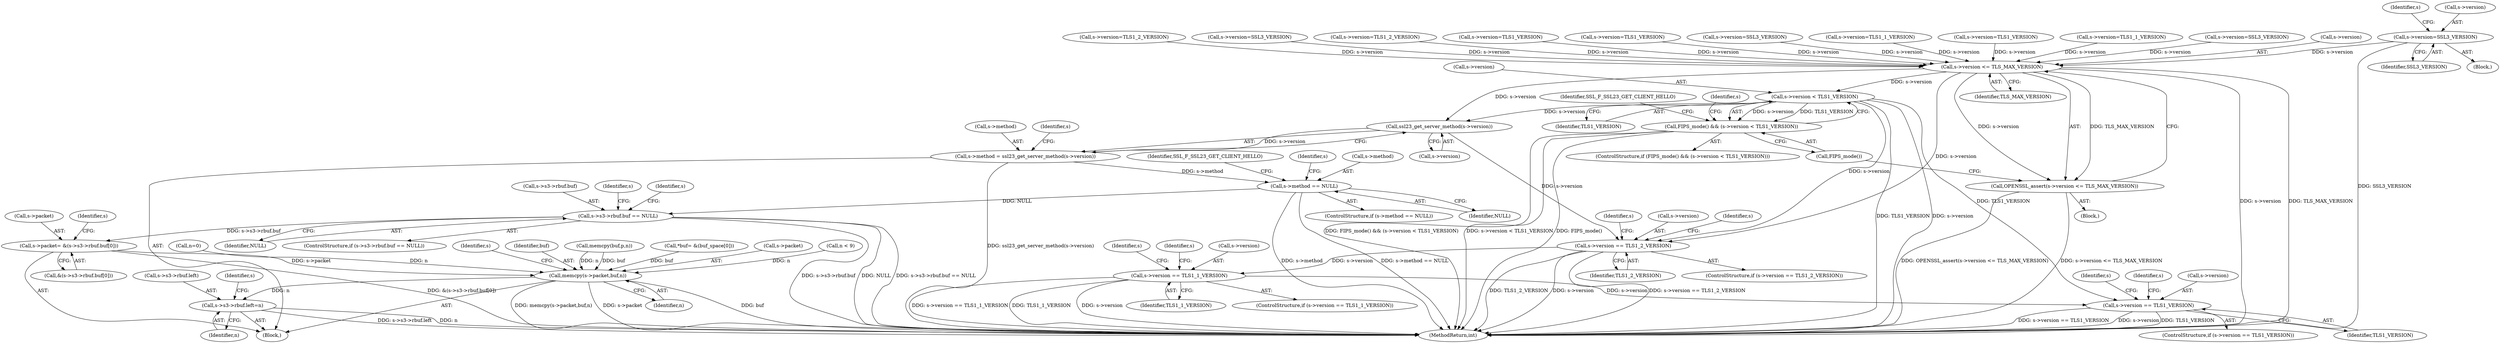 digraph "0_openssl_26a59d9b46574e457870197dffa802871b4c8fc7_0@pointer" {
"1000373" [label="(Call,s->version=SSL3_VERSION)"];
"1000687" [label="(Call,s->version <= TLS_MAX_VERSION)"];
"1000686" [label="(Call,OPENSSL_assert(s->version <= TLS_MAX_VERSION))"];
"1000695" [label="(Call,s->version < TLS1_VERSION)"];
"1000693" [label="(Call,FIPS_mode() && (s->version < TLS1_VERSION))"];
"1001078" [label="(Call,ssl23_get_server_method(s->version))"];
"1001074" [label="(Call,s->method = ssl23_get_server_method(s->version))"];
"1001083" [label="(Call,s->method == NULL)"];
"1001105" [label="(Call,s->s3->rbuf.buf == NULL)"];
"1001119" [label="(Call,s->packet= &(s->s3->rbuf.buf[0]))"];
"1001133" [label="(Call,memcpy(s->packet,buf,n))"];
"1001139" [label="(Call,s->s3->rbuf.left=n)"];
"1001183" [label="(Call,s->version == TLS1_2_VERSION)"];
"1001195" [label="(Call,s->version == TLS1_1_VERSION)"];
"1001207" [label="(Call,s->version == TLS1_VERSION)"];
"1000165" [label="(Call,n=0)"];
"1001187" [label="(Identifier,TLS1_2_VERSION)"];
"1001073" [label="(Block,)"];
"1001078" [label="(Call,ssl23_get_server_method(s->version))"];
"1001211" [label="(Identifier,TLS1_VERSION)"];
"1000377" [label="(Identifier,SSL3_VERSION)"];
"1001083" [label="(Call,s->method == NULL)"];
"1001082" [label="(ControlStructure,if (s->method == NULL))"];
"1000380" [label="(Identifier,s)"];
"1000686" [label="(Call,OPENSSL_assert(s->version <= TLS_MAX_VERSION))"];
"1000373" [label="(Call,s->version=SSL3_VERSION)"];
"1001087" [label="(Identifier,NULL)"];
"1000688" [label="(Call,s->version)"];
"1000310" [label="(Call,s->version=TLS1_2_VERSION)"];
"1000586" [label="(Call,s->version=SSL3_VERSION)"];
"1001138" [label="(Identifier,n)"];
"1001105" [label="(Call,s->s3->rbuf.buf == NULL)"];
"1001152" [label="(Identifier,s)"];
"1001182" [label="(ControlStructure,if (s->version == TLS1_2_VERSION))"];
"1001106" [label="(Call,s->s3->rbuf.buf)"];
"1001190" [label="(Identifier,s)"];
"1001085" [label="(Identifier,s)"];
"1001206" [label="(ControlStructure,if (s->version == TLS1_VERSION))"];
"1000687" [label="(Call,s->version <= TLS_MAX_VERSION)"];
"1000529" [label="(Call,s->version=TLS1_2_VERSION)"];
"1000693" [label="(Call,FIPS_mode() && (s->version < TLS1_VERSION))"];
"1001143" [label="(Identifier,s)"];
"1001140" [label="(Call,s->s3->rbuf.left)"];
"1001137" [label="(Identifier,buf)"];
"1001208" [label="(Call,s->version)"];
"1000147" [label="(Block,)"];
"1001252" [label="(MethodReturn,int)"];
"1000213" [label="(Call,memcpy(buf,p,n))"];
"1001079" [label="(Call,s->version)"];
"1001195" [label="(Call,s->version == TLS1_1_VERSION)"];
"1001135" [label="(Identifier,s)"];
"1000569" [label="(Call,s->version=TLS1_VERSION)"];
"1001184" [label="(Call,s->version)"];
"1001216" [label="(Identifier,s)"];
"1001090" [label="(Identifier,SSL_F_SSL23_GET_CLIENT_HELLO)"];
"1000354" [label="(Call,s->version=TLS1_VERSION)"];
"1000404" [label="(Call,s->version=SSL3_VERSION)"];
"1001075" [label="(Call,s->method)"];
"1000335" [label="(Call,s->version=TLS1_1_VERSION)"];
"1001207" [label="(Call,s->version == TLS1_VERSION)"];
"1001096" [label="(Identifier,s)"];
"1001120" [label="(Call,s->packet)"];
"1001133" [label="(Call,memcpy(s->packet,buf,n))"];
"1000150" [label="(Call,*buf= &(buf_space[0]))"];
"1001139" [label="(Call,s->s3->rbuf.left=n)"];
"1001194" [label="(ControlStructure,if (s->version == TLS1_1_VERSION))"];
"1000374" [label="(Call,s->version)"];
"1000372" [label="(Block,)"];
"1000692" [label="(ControlStructure,if (FIPS_mode() && (s->version < TLS1_VERSION)))"];
"1001123" [label="(Call,&(s->s3->rbuf.buf[0]))"];
"1000691" [label="(Identifier,TLS_MAX_VERSION)"];
"1000621" [label="(Call,s->version=TLS1_VERSION)"];
"1001202" [label="(Identifier,s)"];
"1001117" [label="(Identifier,s)"];
"1001074" [label="(Call,s->method = ssl23_get_server_method(s->version))"];
"1001134" [label="(Call,s->packet)"];
"1001183" [label="(Call,s->version == TLS1_2_VERSION)"];
"1000552" [label="(Call,s->version=TLS1_1_VERSION)"];
"1001121" [label="(Identifier,s)"];
"1000695" [label="(Call,s->version < TLS1_VERSION)"];
"1000694" [label="(Call,FIPS_mode())"];
"1001147" [label="(Identifier,n)"];
"1001196" [label="(Call,s->version)"];
"1001225" [label="(Identifier,s)"];
"1001104" [label="(ControlStructure,if (s->s3->rbuf.buf == NULL))"];
"1001199" [label="(Identifier,TLS1_1_VERSION)"];
"1000699" [label="(Identifier,TLS1_VERSION)"];
"1001209" [label="(Identifier,s)"];
"1001084" [label="(Call,s->method)"];
"1001197" [label="(Identifier,s)"];
"1000604" [label="(Call,s->version=SSL3_VERSION)"];
"1000696" [label="(Call,s->version)"];
"1000702" [label="(Identifier,SSL_F_SSL23_GET_CLIENT_HELLO)"];
"1000708" [label="(Identifier,s)"];
"1000759" [label="(Call,n < 9)"];
"1001113" [label="(Identifier,NULL)"];
"1001119" [label="(Call,s->packet= &(s->s3->rbuf.buf[0]))"];
"1000373" -> "1000372"  [label="AST: "];
"1000373" -> "1000377"  [label="CFG: "];
"1000374" -> "1000373"  [label="AST: "];
"1000377" -> "1000373"  [label="AST: "];
"1000380" -> "1000373"  [label="CFG: "];
"1000373" -> "1001252"  [label="DDG: SSL3_VERSION"];
"1000373" -> "1000687"  [label="DDG: s->version"];
"1000687" -> "1000686"  [label="AST: "];
"1000687" -> "1000691"  [label="CFG: "];
"1000688" -> "1000687"  [label="AST: "];
"1000691" -> "1000687"  [label="AST: "];
"1000686" -> "1000687"  [label="CFG: "];
"1000687" -> "1001252"  [label="DDG: s->version"];
"1000687" -> "1001252"  [label="DDG: TLS_MAX_VERSION"];
"1000687" -> "1000686"  [label="DDG: s->version"];
"1000687" -> "1000686"  [label="DDG: TLS_MAX_VERSION"];
"1000335" -> "1000687"  [label="DDG: s->version"];
"1000404" -> "1000687"  [label="DDG: s->version"];
"1000310" -> "1000687"  [label="DDG: s->version"];
"1000586" -> "1000687"  [label="DDG: s->version"];
"1000529" -> "1000687"  [label="DDG: s->version"];
"1000604" -> "1000687"  [label="DDG: s->version"];
"1000569" -> "1000687"  [label="DDG: s->version"];
"1000354" -> "1000687"  [label="DDG: s->version"];
"1000552" -> "1000687"  [label="DDG: s->version"];
"1000621" -> "1000687"  [label="DDG: s->version"];
"1000687" -> "1000695"  [label="DDG: s->version"];
"1000687" -> "1001078"  [label="DDG: s->version"];
"1000687" -> "1001183"  [label="DDG: s->version"];
"1000686" -> "1000147"  [label="AST: "];
"1000694" -> "1000686"  [label="CFG: "];
"1000686" -> "1001252"  [label="DDG: s->version <= TLS_MAX_VERSION"];
"1000686" -> "1001252"  [label="DDG: OPENSSL_assert(s->version <= TLS_MAX_VERSION)"];
"1000695" -> "1000693"  [label="AST: "];
"1000695" -> "1000699"  [label="CFG: "];
"1000696" -> "1000695"  [label="AST: "];
"1000699" -> "1000695"  [label="AST: "];
"1000693" -> "1000695"  [label="CFG: "];
"1000695" -> "1001252"  [label="DDG: s->version"];
"1000695" -> "1001252"  [label="DDG: TLS1_VERSION"];
"1000695" -> "1000693"  [label="DDG: s->version"];
"1000695" -> "1000693"  [label="DDG: TLS1_VERSION"];
"1000695" -> "1001078"  [label="DDG: s->version"];
"1000695" -> "1001183"  [label="DDG: s->version"];
"1000695" -> "1001207"  [label="DDG: TLS1_VERSION"];
"1000693" -> "1000692"  [label="AST: "];
"1000693" -> "1000694"  [label="CFG: "];
"1000694" -> "1000693"  [label="AST: "];
"1000702" -> "1000693"  [label="CFG: "];
"1000708" -> "1000693"  [label="CFG: "];
"1000693" -> "1001252"  [label="DDG: FIPS_mode() && (s->version < TLS1_VERSION)"];
"1000693" -> "1001252"  [label="DDG: s->version < TLS1_VERSION"];
"1000693" -> "1001252"  [label="DDG: FIPS_mode()"];
"1001078" -> "1001074"  [label="AST: "];
"1001078" -> "1001079"  [label="CFG: "];
"1001079" -> "1001078"  [label="AST: "];
"1001074" -> "1001078"  [label="CFG: "];
"1001078" -> "1001074"  [label="DDG: s->version"];
"1001078" -> "1001183"  [label="DDG: s->version"];
"1001074" -> "1001073"  [label="AST: "];
"1001075" -> "1001074"  [label="AST: "];
"1001085" -> "1001074"  [label="CFG: "];
"1001074" -> "1001252"  [label="DDG: ssl23_get_server_method(s->version)"];
"1001074" -> "1001083"  [label="DDG: s->method"];
"1001083" -> "1001082"  [label="AST: "];
"1001083" -> "1001087"  [label="CFG: "];
"1001084" -> "1001083"  [label="AST: "];
"1001087" -> "1001083"  [label="AST: "];
"1001090" -> "1001083"  [label="CFG: "];
"1001096" -> "1001083"  [label="CFG: "];
"1001083" -> "1001252"  [label="DDG: s->method"];
"1001083" -> "1001252"  [label="DDG: s->method == NULL"];
"1001083" -> "1001105"  [label="DDG: NULL"];
"1001105" -> "1001104"  [label="AST: "];
"1001105" -> "1001113"  [label="CFG: "];
"1001106" -> "1001105"  [label="AST: "];
"1001113" -> "1001105"  [label="AST: "];
"1001117" -> "1001105"  [label="CFG: "];
"1001121" -> "1001105"  [label="CFG: "];
"1001105" -> "1001252"  [label="DDG: NULL"];
"1001105" -> "1001252"  [label="DDG: s->s3->rbuf.buf == NULL"];
"1001105" -> "1001252"  [label="DDG: s->s3->rbuf.buf"];
"1001105" -> "1001119"  [label="DDG: s->s3->rbuf.buf"];
"1001119" -> "1001073"  [label="AST: "];
"1001119" -> "1001123"  [label="CFG: "];
"1001120" -> "1001119"  [label="AST: "];
"1001123" -> "1001119"  [label="AST: "];
"1001135" -> "1001119"  [label="CFG: "];
"1001119" -> "1001252"  [label="DDG: &(s->s3->rbuf.buf[0])"];
"1001119" -> "1001133"  [label="DDG: s->packet"];
"1001133" -> "1001073"  [label="AST: "];
"1001133" -> "1001138"  [label="CFG: "];
"1001134" -> "1001133"  [label="AST: "];
"1001137" -> "1001133"  [label="AST: "];
"1001138" -> "1001133"  [label="AST: "];
"1001143" -> "1001133"  [label="CFG: "];
"1001133" -> "1001252"  [label="DDG: s->packet"];
"1001133" -> "1001252"  [label="DDG: buf"];
"1001133" -> "1001252"  [label="DDG: memcpy(s->packet,buf,n)"];
"1000150" -> "1001133"  [label="DDG: buf"];
"1000213" -> "1001133"  [label="DDG: buf"];
"1000213" -> "1001133"  [label="DDG: n"];
"1000165" -> "1001133"  [label="DDG: n"];
"1000759" -> "1001133"  [label="DDG: n"];
"1001133" -> "1001139"  [label="DDG: n"];
"1001139" -> "1001073"  [label="AST: "];
"1001139" -> "1001147"  [label="CFG: "];
"1001140" -> "1001139"  [label="AST: "];
"1001147" -> "1001139"  [label="AST: "];
"1001152" -> "1001139"  [label="CFG: "];
"1001139" -> "1001252"  [label="DDG: s->s3->rbuf.left"];
"1001139" -> "1001252"  [label="DDG: n"];
"1001183" -> "1001182"  [label="AST: "];
"1001183" -> "1001187"  [label="CFG: "];
"1001184" -> "1001183"  [label="AST: "];
"1001187" -> "1001183"  [label="AST: "];
"1001190" -> "1001183"  [label="CFG: "];
"1001197" -> "1001183"  [label="CFG: "];
"1001183" -> "1001252"  [label="DDG: s->version"];
"1001183" -> "1001252"  [label="DDG: s->version == TLS1_2_VERSION"];
"1001183" -> "1001252"  [label="DDG: TLS1_2_VERSION"];
"1001183" -> "1001195"  [label="DDG: s->version"];
"1001195" -> "1001194"  [label="AST: "];
"1001195" -> "1001199"  [label="CFG: "];
"1001196" -> "1001195"  [label="AST: "];
"1001199" -> "1001195"  [label="AST: "];
"1001202" -> "1001195"  [label="CFG: "];
"1001209" -> "1001195"  [label="CFG: "];
"1001195" -> "1001252"  [label="DDG: TLS1_1_VERSION"];
"1001195" -> "1001252"  [label="DDG: s->version"];
"1001195" -> "1001252"  [label="DDG: s->version == TLS1_1_VERSION"];
"1001195" -> "1001207"  [label="DDG: s->version"];
"1001207" -> "1001206"  [label="AST: "];
"1001207" -> "1001211"  [label="CFG: "];
"1001208" -> "1001207"  [label="AST: "];
"1001211" -> "1001207"  [label="AST: "];
"1001216" -> "1001207"  [label="CFG: "];
"1001225" -> "1001207"  [label="CFG: "];
"1001207" -> "1001252"  [label="DDG: s->version"];
"1001207" -> "1001252"  [label="DDG: TLS1_VERSION"];
"1001207" -> "1001252"  [label="DDG: s->version == TLS1_VERSION"];
}
